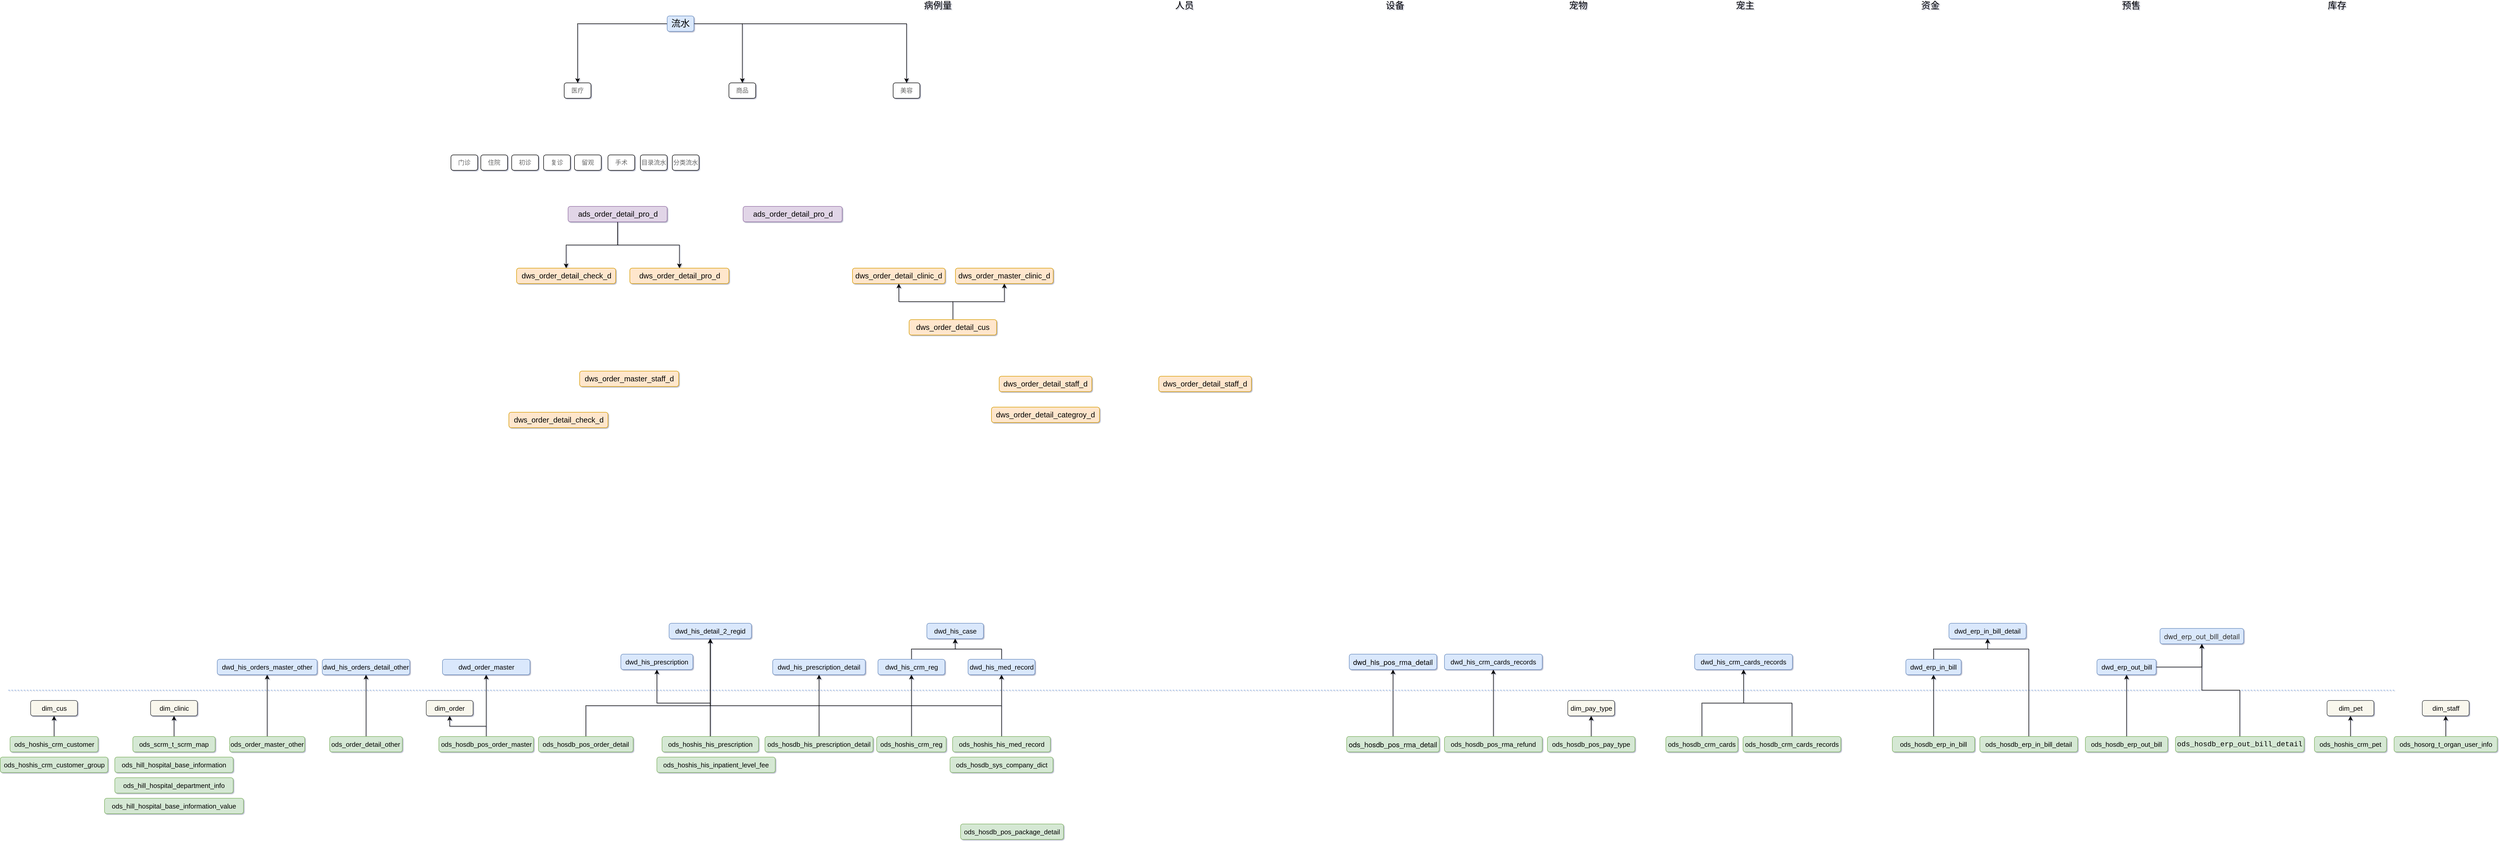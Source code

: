 <mxfile version="13.6.9" type="github">
  <diagram id="C5RBs43oDa-KdzZeNtuy" name="表关系">
    <mxGraphModel dx="2547" dy="803" grid="1" gridSize="10" guides="1" tooltips="1" connect="1" arrows="1" fold="1" page="1" pageScale="1" pageWidth="1169" pageHeight="1654" background="none" math="0" shadow="1">
      <root>
        <mxCell id="WIyWlLk6GJQsqaUBKTNV-0" />
        <mxCell id="WIyWlLk6GJQsqaUBKTNV-1" parent="WIyWlLk6GJQsqaUBKTNV-0" />
        <mxCell id="bmP3MVSYj3AezbXHwAI5-59" style="edgeStyle=orthogonalEdgeStyle;rounded=0;orthogonalLoop=1;jettySize=auto;html=1;strokeColor=#000000;fontFamily=Helvetica;fontSize=13;labelBackgroundColor=none;" edge="1" parent="WIyWlLk6GJQsqaUBKTNV-1" source="U9vrIm9-OV88J7OPpGEh-0" target="U9vrIm9-OV88J7OPpGEh-1">
          <mxGeometry relative="1" as="geometry" />
        </mxCell>
        <mxCell id="U9vrIm9-OV88J7OPpGEh-0" value="&lt;span style=&quot;text-align: left; font-size: 13px;&quot;&gt;&lt;font style=&quot;font-size: 13px;&quot;&gt;dwd_his_crm_reg&lt;/font&gt;&lt;/span&gt;" style="rounded=1;whiteSpace=wrap;html=1;fillColor=#dae8fc;strokeColor=#6c8ebf;fontFamily=Helvetica;labelBackgroundColor=none;fontSize=13;" parent="WIyWlLk6GJQsqaUBKTNV-1" vertex="1">
          <mxGeometry x="539.5" y="1290" width="130" height="30" as="geometry" />
        </mxCell>
        <mxCell id="U9vrIm9-OV88J7OPpGEh-1" value="&lt;ol class=&quot;breadcrumb&quot; style=&quot;box-sizing: border-box; margin: 0px; padding: 0px; list-style: none; border-radius: 4px; font-size: 13px;&quot;&gt;&lt;li class=&quot;active&quot; style=&quot;box-sizing: border-box; display: inline-block; font-size: 13px;&quot;&gt;dwd_his_case&lt;/li&gt;&lt;/ol&gt;" style="rounded=1;whiteSpace=wrap;html=1;fillColor=#dae8fc;strokeColor=#6c8ebf;fontFamily=Helvetica;labelBackgroundColor=none;fontSize=13;" parent="WIyWlLk6GJQsqaUBKTNV-1" vertex="1">
          <mxGeometry x="634.5" y="1220" width="110" height="30" as="geometry" />
        </mxCell>
        <mxCell id="adVB5Y1s71XM_t7DbSA6-0" value="&lt;span style=&quot;font-size: 13px; text-align: left;&quot;&gt;dwd_order_master&lt;/span&gt;" style="rounded=1;whiteSpace=wrap;html=1;fillColor=#dae8fc;strokeColor=#6c8ebf;fontFamily=Helvetica;labelBackgroundColor=none;fontSize=13;" parent="WIyWlLk6GJQsqaUBKTNV-1" vertex="1">
          <mxGeometry x="-306.5" y="1290" width="170" height="30" as="geometry" />
        </mxCell>
        <mxCell id="adVB5Y1s71XM_t7DbSA6-2" value="&lt;span style=&quot;font-size: 13px; text-align: left;&quot;&gt;ods_hosdb_pos_package_detail&lt;/span&gt;" style="rounded=1;whiteSpace=wrap;html=1;strokeColor=#82b366;fillColor=#d5e8d4;labelBackgroundColor=none;fontFamily=Helvetica;fontSize=13;fontStyle=0;" parent="WIyWlLk6GJQsqaUBKTNV-1" vertex="1">
          <mxGeometry x="700" y="1610" width="200" height="30" as="geometry" />
        </mxCell>
        <mxCell id="bmP3MVSYj3AezbXHwAI5-112" style="edgeStyle=orthogonalEdgeStyle;rounded=0;orthogonalLoop=1;jettySize=auto;html=1;entryX=0.5;entryY=1;entryDx=0;entryDy=0;labelBackgroundColor=none;strokeColor=#000000;fontFamily=Helvetica;fontSize=13;fontColor=#000000;" edge="1" parent="WIyWlLk6GJQsqaUBKTNV-1" source="adVB5Y1s71XM_t7DbSA6-7" target="bmP3MVSYj3AezbXHwAI5-109">
          <mxGeometry relative="1" as="geometry" />
        </mxCell>
        <mxCell id="adVB5Y1s71XM_t7DbSA6-7" value="&lt;span style=&quot;font-family: &amp;#34;helvetica neue&amp;#34; , &amp;#34;helvetica&amp;#34; , &amp;#34;arial&amp;#34; , sans-serif ; font-size: 14px&quot;&gt;ods_hosdb_pos_rma_detail&lt;/span&gt;" style="rounded=1;whiteSpace=wrap;html=1;fillColor=#d5e8d4;strokeColor=#82b366;labelBackgroundColor=none;fontFamily=Helvetica;fontSize=13;fontStyle=0;" parent="WIyWlLk6GJQsqaUBKTNV-1" vertex="1">
          <mxGeometry x="1450" y="1440" width="180" height="30" as="geometry" />
        </mxCell>
        <mxCell id="Bk855qsE1jtpseWWsSES-12" style="edgeStyle=orthogonalEdgeStyle;rounded=0;orthogonalLoop=1;jettySize=auto;html=1;entryX=0.5;entryY=1;entryDx=0;entryDy=0;fontFamily=Helvetica;labelBackgroundColor=none;fontSize=13;" parent="WIyWlLk6GJQsqaUBKTNV-1" source="Bk855qsE1jtpseWWsSES-11" target="adVB5Y1s71XM_t7DbSA6-0" edge="1">
          <mxGeometry relative="1" as="geometry" />
        </mxCell>
        <mxCell id="bmP3MVSYj3AezbXHwAI5-20" style="edgeStyle=orthogonalEdgeStyle;rounded=0;orthogonalLoop=1;jettySize=auto;html=1;entryX=0.5;entryY=1;entryDx=0;entryDy=0;fontFamily=Helvetica;labelBackgroundColor=none;fontSize=13;" edge="1" parent="WIyWlLk6GJQsqaUBKTNV-1" source="Bk855qsE1jtpseWWsSES-11" target="bmP3MVSYj3AezbXHwAI5-19">
          <mxGeometry relative="1" as="geometry" />
        </mxCell>
        <mxCell id="Bk855qsE1jtpseWWsSES-11" value="&lt;span style=&quot;font-size: 13px; text-align: left;&quot;&gt;ods_hosdb_pos_order_master&lt;/span&gt;" style="rounded=1;whiteSpace=wrap;html=1;strokeColor=#82b366;fillColor=#d5e8d4;labelBackgroundColor=none;fontFamily=Helvetica;fontSize=13;fontStyle=0;" parent="WIyWlLk6GJQsqaUBKTNV-1" vertex="1">
          <mxGeometry x="-313.5" y="1440" width="184" height="30" as="geometry" />
        </mxCell>
        <mxCell id="bmP3MVSYj3AezbXHwAI5-60" style="edgeStyle=orthogonalEdgeStyle;rounded=0;orthogonalLoop=1;jettySize=auto;html=1;entryX=0.5;entryY=1;entryDx=0;entryDy=0;strokeColor=#000000;fontFamily=Helvetica;fontSize=13;labelBackgroundColor=none;" edge="1" parent="WIyWlLk6GJQsqaUBKTNV-1" source="Bk855qsE1jtpseWWsSES-15" target="bmP3MVSYj3AezbXHwAI5-51">
          <mxGeometry relative="1" as="geometry" />
        </mxCell>
        <mxCell id="Bk855qsE1jtpseWWsSES-15" value="&lt;div style=&quot;font-size: 13px; line-height: 21px;&quot;&gt;&lt;span style=&quot;font-size: 13px;&quot;&gt;ods_hosdb_crm_cards_records&lt;/span&gt;&lt;/div&gt;" style="rounded=1;whiteSpace=wrap;html=1;strokeColor=#82b366;fillColor=#d5e8d4;labelBackgroundColor=none;fontFamily=Helvetica;fontSize=13;" parent="WIyWlLk6GJQsqaUBKTNV-1" vertex="1">
          <mxGeometry x="2220" y="1440" width="190" height="30" as="geometry" />
        </mxCell>
        <mxCell id="Bk855qsE1jtpseWWsSES-18" value="&lt;font style=&quot;font-size: 18px&quot;&gt;病例量&lt;/font&gt;" style="text;html=1;strokeColor=none;fillColor=none;align=center;verticalAlign=middle;whiteSpace=wrap;rounded=0;labelBackgroundColor=none;fontColor=#000000;" parent="WIyWlLk6GJQsqaUBKTNV-1" vertex="1">
          <mxGeometry x="622" y="10" width="68" height="20" as="geometry" />
        </mxCell>
        <mxCell id="Bk855qsE1jtpseWWsSES-19" value="&lt;font style=&quot;font-size: 18px&quot;&gt;人员&lt;/font&gt;" style="text;html=1;strokeColor=none;fillColor=none;align=center;verticalAlign=middle;whiteSpace=wrap;rounded=0;labelBackgroundColor=none;fontColor=#000000;" parent="WIyWlLk6GJQsqaUBKTNV-1" vertex="1">
          <mxGeometry x="1101" y="10" width="68" height="20" as="geometry" />
        </mxCell>
        <mxCell id="Bk855qsE1jtpseWWsSES-20" value="&lt;span style=&quot;font-size: 18px&quot;&gt;设备&lt;/span&gt;" style="text;html=1;strokeColor=none;fillColor=none;align=center;verticalAlign=middle;whiteSpace=wrap;rounded=0;labelBackgroundColor=none;fontColor=#000000;" parent="WIyWlLk6GJQsqaUBKTNV-1" vertex="1">
          <mxGeometry x="1510" y="10" width="68" height="20" as="geometry" />
        </mxCell>
        <mxCell id="Bk855qsE1jtpseWWsSES-21" value="&lt;span style=&quot;font-size: 18px&quot;&gt;宠物&lt;/span&gt;" style="text;html=1;strokeColor=none;fillColor=none;align=center;verticalAlign=middle;whiteSpace=wrap;rounded=0;labelBackgroundColor=none;fontColor=#000000;" parent="WIyWlLk6GJQsqaUBKTNV-1" vertex="1">
          <mxGeometry x="1866" y="10" width="68" height="20" as="geometry" />
        </mxCell>
        <mxCell id="Bk855qsE1jtpseWWsSES-22" value="&lt;span style=&quot;font-size: 18px&quot;&gt;宠主&lt;/span&gt;" style="text;html=1;strokeColor=none;fillColor=none;align=center;verticalAlign=middle;whiteSpace=wrap;rounded=0;labelBackgroundColor=none;fontColor=#000000;" parent="WIyWlLk6GJQsqaUBKTNV-1" vertex="1">
          <mxGeometry x="2190" y="10" width="68" height="20" as="geometry" />
        </mxCell>
        <mxCell id="Bk855qsE1jtpseWWsSES-23" value="&lt;span style=&quot;font-size: 18px&quot;&gt;资金&lt;/span&gt;" style="text;html=1;strokeColor=none;fillColor=none;align=center;verticalAlign=middle;whiteSpace=wrap;rounded=0;labelBackgroundColor=none;fontColor=#000000;" parent="WIyWlLk6GJQsqaUBKTNV-1" vertex="1">
          <mxGeometry x="2550" y="10" width="68" height="20" as="geometry" />
        </mxCell>
        <mxCell id="Bk855qsE1jtpseWWsSES-24" value="&lt;span style=&quot;font-size: 18px&quot;&gt;预售&lt;/span&gt;" style="text;html=1;strokeColor=none;fillColor=none;align=center;verticalAlign=middle;whiteSpace=wrap;rounded=0;labelBackgroundColor=none;fontColor=#000000;" parent="WIyWlLk6GJQsqaUBKTNV-1" vertex="1">
          <mxGeometry x="2940" y="10" width="68" height="20" as="geometry" />
        </mxCell>
        <mxCell id="Bk855qsE1jtpseWWsSES-25" value="&lt;span style=&quot;font-size: 18px&quot;&gt;库存&lt;/span&gt;" style="text;html=1;strokeColor=none;fillColor=none;align=center;verticalAlign=middle;whiteSpace=wrap;rounded=0;labelBackgroundColor=none;fontColor=#000000;" parent="WIyWlLk6GJQsqaUBKTNV-1" vertex="1">
          <mxGeometry x="3340" y="10" width="68" height="20" as="geometry" />
        </mxCell>
        <mxCell id="Bk855qsE1jtpseWWsSES-28" value="医疗" style="rounded=1;whiteSpace=wrap;html=1;labelBackgroundColor=none;fontColor=#666666;" parent="WIyWlLk6GJQsqaUBKTNV-1" vertex="1">
          <mxGeometry x="-70" y="170" width="52" height="30" as="geometry" />
        </mxCell>
        <mxCell id="Bk855qsE1jtpseWWsSES-29" value="商品" style="rounded=1;whiteSpace=wrap;html=1;labelBackgroundColor=none;fontColor=#666666;" parent="WIyWlLk6GJQsqaUBKTNV-1" vertex="1">
          <mxGeometry x="250" y="170" width="52" height="30" as="geometry" />
        </mxCell>
        <mxCell id="Bk855qsE1jtpseWWsSES-30" value="美容" style="rounded=1;whiteSpace=wrap;html=1;labelBackgroundColor=none;fontColor=#666666;" parent="WIyWlLk6GJQsqaUBKTNV-1" vertex="1">
          <mxGeometry x="569" y="170" width="52" height="30" as="geometry" />
        </mxCell>
        <mxCell id="Bk855qsE1jtpseWWsSES-31" value="留观" style="rounded=1;whiteSpace=wrap;html=1;labelBackgroundColor=none;fontColor=#666666;" parent="WIyWlLk6GJQsqaUBKTNV-1" vertex="1">
          <mxGeometry x="-50" y="310" width="52" height="30" as="geometry" />
        </mxCell>
        <mxCell id="Bk855qsE1jtpseWWsSES-36" value="住院" style="rounded=1;whiteSpace=wrap;html=1;labelBackgroundColor=none;fontColor=#666666;" parent="WIyWlLk6GJQsqaUBKTNV-1" vertex="1">
          <mxGeometry x="-232" y="310" width="52" height="30" as="geometry" />
        </mxCell>
        <mxCell id="Bk855qsE1jtpseWWsSES-37" value="门诊" style="rounded=1;whiteSpace=wrap;html=1;labelBackgroundColor=none;fontColor=#666666;" parent="WIyWlLk6GJQsqaUBKTNV-1" vertex="1">
          <mxGeometry x="-290" y="310" width="52" height="30" as="geometry" />
        </mxCell>
        <mxCell id="Bk855qsE1jtpseWWsSES-39" value="初诊" style="rounded=1;whiteSpace=wrap;html=1;labelBackgroundColor=none;fontColor=#666666;" parent="WIyWlLk6GJQsqaUBKTNV-1" vertex="1">
          <mxGeometry x="-172" y="310" width="52" height="30" as="geometry" />
        </mxCell>
        <mxCell id="Bk855qsE1jtpseWWsSES-40" value="复诊" style="rounded=1;whiteSpace=wrap;html=1;labelBackgroundColor=none;fontColor=#666666;" parent="WIyWlLk6GJQsqaUBKTNV-1" vertex="1">
          <mxGeometry x="-110" y="310" width="52" height="30" as="geometry" />
        </mxCell>
        <mxCell id="Bk855qsE1jtpseWWsSES-45" style="edgeStyle=orthogonalEdgeStyle;rounded=0;orthogonalLoop=1;jettySize=auto;html=1;entryX=0.5;entryY=0;entryDx=0;entryDy=0;fontColor=#666666;" parent="WIyWlLk6GJQsqaUBKTNV-1" source="Bk855qsE1jtpseWWsSES-43" target="Bk855qsE1jtpseWWsSES-28" edge="1">
          <mxGeometry relative="1" as="geometry" />
        </mxCell>
        <mxCell id="Bk855qsE1jtpseWWsSES-46" style="edgeStyle=orthogonalEdgeStyle;rounded=0;orthogonalLoop=1;jettySize=auto;html=1;entryX=0.5;entryY=0;entryDx=0;entryDy=0;fontColor=#666666;" parent="WIyWlLk6GJQsqaUBKTNV-1" source="Bk855qsE1jtpseWWsSES-43" target="Bk855qsE1jtpseWWsSES-29" edge="1">
          <mxGeometry relative="1" as="geometry" />
        </mxCell>
        <mxCell id="Bk855qsE1jtpseWWsSES-47" style="edgeStyle=orthogonalEdgeStyle;rounded=0;orthogonalLoop=1;jettySize=auto;html=1;entryX=0.5;entryY=0;entryDx=0;entryDy=0;fontColor=#666666;" parent="WIyWlLk6GJQsqaUBKTNV-1" source="Bk855qsE1jtpseWWsSES-43" target="Bk855qsE1jtpseWWsSES-30" edge="1">
          <mxGeometry relative="1" as="geometry" />
        </mxCell>
        <mxCell id="Bk855qsE1jtpseWWsSES-43" value="&lt;span style=&quot;font-size: 18px&quot;&gt;流水&lt;/span&gt;" style="rounded=1;whiteSpace=wrap;html=1;labelBackgroundColor=none;fillColor=#dae8fc;strokeColor=#6c8ebf;" parent="WIyWlLk6GJQsqaUBKTNV-1" vertex="1">
          <mxGeometry x="130" y="40" width="52" height="30" as="geometry" />
        </mxCell>
        <mxCell id="Bk855qsE1jtpseWWsSES-53" value="手术" style="rounded=1;whiteSpace=wrap;html=1;labelBackgroundColor=none;fontColor=#666666;" parent="WIyWlLk6GJQsqaUBKTNV-1" vertex="1">
          <mxGeometry x="15" y="310" width="52" height="30" as="geometry" />
        </mxCell>
        <mxCell id="Bk855qsE1jtpseWWsSES-56" value="目录流水" style="rounded=1;whiteSpace=wrap;html=1;labelBackgroundColor=none;fontColor=#666666;" parent="WIyWlLk6GJQsqaUBKTNV-1" vertex="1">
          <mxGeometry x="78" y="310" width="52" height="30" as="geometry" />
        </mxCell>
        <mxCell id="Bk855qsE1jtpseWWsSES-57" value="分类流水" style="rounded=1;whiteSpace=wrap;html=1;labelBackgroundColor=none;fontColor=#666666;" parent="WIyWlLk6GJQsqaUBKTNV-1" vertex="1">
          <mxGeometry x="140" y="310" width="52" height="30" as="geometry" />
        </mxCell>
        <mxCell id="bmP3MVSYj3AezbXHwAI5-8" style="edgeStyle=orthogonalEdgeStyle;rounded=0;orthogonalLoop=1;jettySize=auto;html=1;entryX=0.5;entryY=1;entryDx=0;entryDy=0;" edge="1" parent="WIyWlLk6GJQsqaUBKTNV-1" source="bmP3MVSYj3AezbXHwAI5-0" target="bmP3MVSYj3AezbXHwAI5-1">
          <mxGeometry relative="1" as="geometry" />
        </mxCell>
        <mxCell id="bmP3MVSYj3AezbXHwAI5-9" style="edgeStyle=orthogonalEdgeStyle;rounded=0;orthogonalLoop=1;jettySize=auto;html=1;entryX=0.5;entryY=1;entryDx=0;entryDy=0;" edge="1" parent="WIyWlLk6GJQsqaUBKTNV-1" source="bmP3MVSYj3AezbXHwAI5-0" target="bmP3MVSYj3AezbXHwAI5-2">
          <mxGeometry relative="1" as="geometry" />
        </mxCell>
        <mxCell id="bmP3MVSYj3AezbXHwAI5-0" value="&lt;span style=&quot;font-size: 14.667px ; text-align: left&quot;&gt;dws_order_detail_cus&lt;/span&gt;" style="rounded=1;whiteSpace=wrap;html=1;fillColor=#ffe6cc;strokeColor=#d79b00;" vertex="1" parent="WIyWlLk6GJQsqaUBKTNV-1">
          <mxGeometry x="600" y="630" width="170" height="30" as="geometry" />
        </mxCell>
        <mxCell id="bmP3MVSYj3AezbXHwAI5-1" value="&lt;span style=&quot;font-size: 14.667px ; text-align: left&quot;&gt;dws_order_detail_clinic_d&lt;br&gt;&lt;/span&gt;" style="rounded=1;whiteSpace=wrap;html=1;fillColor=#ffe6cc;strokeColor=#d79b00;" vertex="1" parent="WIyWlLk6GJQsqaUBKTNV-1">
          <mxGeometry x="490" y="530" width="180" height="30" as="geometry" />
        </mxCell>
        <mxCell id="bmP3MVSYj3AezbXHwAI5-2" value="&lt;span style=&quot;font-size: 14.667px ; text-align: left&quot;&gt;dws_order_master_clinic_d&lt;br&gt;&lt;/span&gt;" style="rounded=1;whiteSpace=wrap;html=1;fillColor=#ffe6cc;strokeColor=#d79b00;" vertex="1" parent="WIyWlLk6GJQsqaUBKTNV-1">
          <mxGeometry x="690" y="530" width="190" height="30" as="geometry" />
        </mxCell>
        <mxCell id="bmP3MVSYj3AezbXHwAI5-3" value="&lt;span style=&quot;font-size: 14.667px ; text-align: left&quot;&gt;dws_order_detail_check_d&lt;/span&gt;" style="rounded=1;whiteSpace=wrap;html=1;fillColor=#ffe6cc;strokeColor=#d79b00;" vertex="1" parent="WIyWlLk6GJQsqaUBKTNV-1">
          <mxGeometry x="-162.5" y="530" width="192.5" height="30" as="geometry" />
        </mxCell>
        <mxCell id="bmP3MVSYj3AezbXHwAI5-4" value="&lt;span style=&quot;font-size: 14.667px ; text-align: left&quot;&gt;dws_order_detail_pro_d&lt;/span&gt;" style="rounded=1;whiteSpace=wrap;html=1;fillColor=#ffe6cc;strokeColor=#d79b00;" vertex="1" parent="WIyWlLk6GJQsqaUBKTNV-1">
          <mxGeometry x="57.5" y="530" width="192.5" height="30" as="geometry" />
        </mxCell>
        <mxCell id="bmP3MVSYj3AezbXHwAI5-6" style="edgeStyle=orthogonalEdgeStyle;rounded=0;orthogonalLoop=1;jettySize=auto;html=1;" edge="1" parent="WIyWlLk6GJQsqaUBKTNV-1" source="bmP3MVSYj3AezbXHwAI5-5" target="bmP3MVSYj3AezbXHwAI5-3">
          <mxGeometry relative="1" as="geometry" />
        </mxCell>
        <mxCell id="bmP3MVSYj3AezbXHwAI5-7" style="edgeStyle=orthogonalEdgeStyle;rounded=0;orthogonalLoop=1;jettySize=auto;html=1;entryX=0.5;entryY=0;entryDx=0;entryDy=0;" edge="1" parent="WIyWlLk6GJQsqaUBKTNV-1" source="bmP3MVSYj3AezbXHwAI5-5" target="bmP3MVSYj3AezbXHwAI5-4">
          <mxGeometry relative="1" as="geometry" />
        </mxCell>
        <mxCell id="bmP3MVSYj3AezbXHwAI5-5" value="&lt;span style=&quot;font-size: 14.667px ; text-align: left&quot;&gt;ads_order_detail_pro_d&lt;/span&gt;" style="rounded=1;whiteSpace=wrap;html=1;fillColor=#e1d5e7;strokeColor=#9673a6;" vertex="1" parent="WIyWlLk6GJQsqaUBKTNV-1">
          <mxGeometry x="-62.5" y="410" width="192.5" height="30" as="geometry" />
        </mxCell>
        <mxCell id="bmP3MVSYj3AezbXHwAI5-10" value="&lt;span style=&quot;font-size: 14.667px ; text-align: left&quot;&gt;dws_order_detail_check_d&lt;/span&gt;" style="rounded=1;whiteSpace=wrap;html=1;fillColor=#ffe6cc;strokeColor=#d79b00;" vertex="1" parent="WIyWlLk6GJQsqaUBKTNV-1">
          <mxGeometry x="-177.5" y="810" width="192.5" height="30" as="geometry" />
        </mxCell>
        <mxCell id="bmP3MVSYj3AezbXHwAI5-11" value="&lt;span style=&quot;font-size: 14.667px ; text-align: left&quot;&gt;dws_order_detail_staff_d&lt;/span&gt;" style="rounded=1;whiteSpace=wrap;html=1;fillColor=#ffe6cc;strokeColor=#d79b00;" vertex="1" parent="WIyWlLk6GJQsqaUBKTNV-1">
          <mxGeometry x="775" y="740" width="180" height="30" as="geometry" />
        </mxCell>
        <mxCell id="bmP3MVSYj3AezbXHwAI5-12" value="&lt;span style=&quot;font-size: 14.667px ; text-align: left&quot;&gt;dws_order_master_staff_d&lt;/span&gt;" style="rounded=1;whiteSpace=wrap;html=1;fillColor=#ffe6cc;strokeColor=#d79b00;" vertex="1" parent="WIyWlLk6GJQsqaUBKTNV-1">
          <mxGeometry x="-40" y="730" width="192.5" height="30" as="geometry" />
        </mxCell>
        <mxCell id="bmP3MVSYj3AezbXHwAI5-13" value="&lt;span style=&quot;font-size: 14.667px ; text-align: left&quot;&gt;ads_order_detail_pro_d&lt;/span&gt;" style="rounded=1;whiteSpace=wrap;html=1;fillColor=#e1d5e7;strokeColor=#9673a6;" vertex="1" parent="WIyWlLk6GJQsqaUBKTNV-1">
          <mxGeometry x="277.5" y="410" width="192.5" height="30" as="geometry" />
        </mxCell>
        <mxCell id="bmP3MVSYj3AezbXHwAI5-14" value="&lt;span style=&quot;font-size: 14.667px ; text-align: left&quot;&gt;dws_order_detail_staff_d&lt;/span&gt;" style="rounded=1;whiteSpace=wrap;html=1;fillColor=#ffe6cc;strokeColor=#d79b00;" vertex="1" parent="WIyWlLk6GJQsqaUBKTNV-1">
          <mxGeometry x="1085" y="740" width="180" height="30" as="geometry" />
        </mxCell>
        <mxCell id="bmP3MVSYj3AezbXHwAI5-16" value="&lt;span style=&quot;font-size: 14.667px ; text-align: left&quot;&gt;dws_order_detail_categroy_d&lt;br&gt;&lt;/span&gt;" style="rounded=1;whiteSpace=wrap;html=1;fillColor=#ffe6cc;strokeColor=#d79b00;" vertex="1" parent="WIyWlLk6GJQsqaUBKTNV-1">
          <mxGeometry x="760" y="800" width="210" height="30" as="geometry" />
        </mxCell>
        <mxCell id="bmP3MVSYj3AezbXHwAI5-19" value="&lt;span style=&quot;font-size: 13px; font-style: normal; font-weight: 400; letter-spacing: normal; text-indent: 0px; text-transform: none; word-spacing: 0px; display: inline; float: none;&quot;&gt;dim_order&lt;/span&gt;" style="rounded=1;whiteSpace=wrap;html=1;fillColor=#f9f7ed;strokeColor=#36393d;fontFamily=Helvetica;labelBackgroundColor=none;fontSize=13;" vertex="1" parent="WIyWlLk6GJQsqaUBKTNV-1">
          <mxGeometry x="-338" y="1370" width="91" height="30" as="geometry" />
        </mxCell>
        <mxCell id="bmP3MVSYj3AezbXHwAI5-21" value="&lt;span style=&quot;font-size: 13px; font-style: normal; font-weight: 400; letter-spacing: normal; text-indent: 0px; text-transform: none; word-spacing: 0px; display: inline; float: none;&quot;&gt;dim_cus&lt;br style=&quot;font-size: 13px;&quot;&gt;&lt;/span&gt;" style="rounded=1;whiteSpace=wrap;html=1;fillColor=#f9f7ed;strokeColor=#36393d;fontFamily=Helvetica;labelBackgroundColor=none;fontSize=13;" vertex="1" parent="WIyWlLk6GJQsqaUBKTNV-1">
          <mxGeometry x="-1106.5" y="1370" width="91" height="30" as="geometry" />
        </mxCell>
        <mxCell id="bmP3MVSYj3AezbXHwAI5-44" style="edgeStyle=orthogonalEdgeStyle;rounded=0;orthogonalLoop=1;jettySize=auto;html=1;entryX=0.5;entryY=1;entryDx=0;entryDy=0;fontFamily=Helvetica;fontSize=13;labelBackgroundColor=none;" edge="1" parent="WIyWlLk6GJQsqaUBKTNV-1" source="bmP3MVSYj3AezbXHwAI5-23" target="bmP3MVSYj3AezbXHwAI5-21">
          <mxGeometry relative="1" as="geometry" />
        </mxCell>
        <mxCell id="bmP3MVSYj3AezbXHwAI5-23" value="&lt;div style=&quot;font-size: 13px; line-height: 21px;&quot;&gt;&lt;span style=&quot;font-size: 13px;&quot;&gt;ods_hoshis_crm_customer&lt;/span&gt;&lt;br style=&quot;font-size: 13px;&quot;&gt;&lt;/div&gt;" style="rounded=1;whiteSpace=wrap;html=1;strokeColor=#82b366;fillColor=#d5e8d4;labelBackgroundColor=none;fontFamily=Helvetica;fontSize=13;fontStyle=0;" vertex="1" parent="WIyWlLk6GJQsqaUBKTNV-1">
          <mxGeometry x="-1146.5" y="1440" width="171" height="30" as="geometry" />
        </mxCell>
        <mxCell id="bmP3MVSYj3AezbXHwAI5-25" value="&lt;div style=&quot;line-height: 21px; font-size: 13px;&quot;&gt;ods_hoshis_crm_customer_group&lt;br style=&quot;font-size: 13px;&quot;&gt;&lt;/div&gt;" style="rounded=1;whiteSpace=wrap;html=1;strokeColor=#82b366;fillColor=#d5e8d4;labelBackgroundColor=none;fontFamily=Helvetica;fontSize=13;fontStyle=0;" vertex="1" parent="WIyWlLk6GJQsqaUBKTNV-1">
          <mxGeometry x="-1165.5" y="1480" width="209" height="30" as="geometry" />
        </mxCell>
        <mxCell id="bmP3MVSYj3AezbXHwAI5-26" value="&lt;span style=&quot;font-size: 13px; font-style: normal; font-weight: 400; letter-spacing: normal; text-indent: 0px; text-transform: none; word-spacing: 0px; display: inline; float: none;&quot;&gt;dim_clinic&lt;br style=&quot;font-size: 13px;&quot;&gt;&lt;/span&gt;" style="rounded=1;whiteSpace=wrap;html=1;fillColor=#f9f7ed;strokeColor=#36393d;fontFamily=Helvetica;labelBackgroundColor=none;fontSize=13;" vertex="1" parent="WIyWlLk6GJQsqaUBKTNV-1">
          <mxGeometry x="-873.5" y="1370" width="91" height="30" as="geometry" />
        </mxCell>
        <mxCell id="bmP3MVSYj3AezbXHwAI5-28" value="&lt;div style=&quot;line-height: 21px; font-size: 13px;&quot;&gt;&lt;span style=&quot;text-align: left; font-size: 13px;&quot;&gt;ods_hill_hospital_base_information&lt;/span&gt;&lt;br style=&quot;font-size: 13px;&quot;&gt;&lt;/div&gt;" style="rounded=1;whiteSpace=wrap;html=1;strokeColor=#82b366;fillColor=#d5e8d4;labelBackgroundColor=none;fontFamily=Helvetica;fontSize=13;fontStyle=0;" vertex="1" parent="WIyWlLk6GJQsqaUBKTNV-1">
          <mxGeometry x="-943" y="1480" width="230" height="30" as="geometry" />
        </mxCell>
        <mxCell id="bmP3MVSYj3AezbXHwAI5-29" value="&lt;div style=&quot;line-height: 21px; font-size: 13px;&quot;&gt;&lt;span style=&quot;font-size: 13px;&quot;&gt;ods_hill_hospital_base_information_value&lt;/span&gt;&lt;br style=&quot;font-size: 13px;&quot;&gt;&lt;/div&gt;" style="rounded=1;whiteSpace=wrap;html=1;strokeColor=#82b366;fillColor=#d5e8d4;labelBackgroundColor=none;fontFamily=Helvetica;fontSize=13;fontStyle=0;" vertex="1" parent="WIyWlLk6GJQsqaUBKTNV-1">
          <mxGeometry x="-963" y="1560" width="270" height="30" as="geometry" />
        </mxCell>
        <mxCell id="bmP3MVSYj3AezbXHwAI5-30" value="&lt;div style=&quot;line-height: 21px; font-size: 13px;&quot;&gt;&lt;div style=&quot;line-height: 21px; font-size: 13px;&quot;&gt;&lt;span style=&quot;font-size: 13px;&quot;&gt;ods_hill_hospital_department_info&lt;/span&gt;&lt;br style=&quot;font-size: 13px;&quot;&gt;&lt;/div&gt;&lt;/div&gt;" style="rounded=1;whiteSpace=wrap;html=1;strokeColor=#82b366;fillColor=#d5e8d4;labelBackgroundColor=none;fontFamily=Helvetica;fontSize=13;fontStyle=0;" vertex="1" parent="WIyWlLk6GJQsqaUBKTNV-1">
          <mxGeometry x="-943" y="1520" width="230" height="30" as="geometry" />
        </mxCell>
        <mxCell id="bmP3MVSYj3AezbXHwAI5-32" style="edgeStyle=orthogonalEdgeStyle;rounded=0;orthogonalLoop=1;jettySize=auto;html=1;entryX=0.5;entryY=1;entryDx=0;entryDy=0;fontFamily=Helvetica;fontSize=13;labelBackgroundColor=none;" edge="1" parent="WIyWlLk6GJQsqaUBKTNV-1" source="bmP3MVSYj3AezbXHwAI5-31" target="bmP3MVSYj3AezbXHwAI5-26">
          <mxGeometry relative="1" as="geometry" />
        </mxCell>
        <mxCell id="bmP3MVSYj3AezbXHwAI5-31" value="&lt;div style=&quot;line-height: 21px; font-size: 13px;&quot;&gt;&lt;div style=&quot;line-height: 21px; font-size: 13px;&quot;&gt;&lt;div style=&quot;line-height: 21px; font-size: 13px;&quot;&gt;&lt;span style=&quot;font-size: 13px;&quot;&gt;ods_scrm_t_scrm_map&lt;/span&gt;&lt;/div&gt;&lt;/div&gt;&lt;/div&gt;" style="rounded=1;whiteSpace=wrap;html=1;strokeColor=#82b366;fillColor=#d5e8d4;labelBackgroundColor=none;fontFamily=Helvetica;fontSize=13;fontStyle=0;" vertex="1" parent="WIyWlLk6GJQsqaUBKTNV-1">
          <mxGeometry x="-908" y="1440" width="160" height="30" as="geometry" />
        </mxCell>
        <mxCell id="bmP3MVSYj3AezbXHwAI5-35" value="&lt;span style=&quot;font-size: 13px; font-style: normal; font-weight: 400; letter-spacing: normal; text-indent: 0px; text-transform: none; word-spacing: 0px; display: inline; float: none;&quot;&gt;dim_staff&lt;br style=&quot;font-size: 13px;&quot;&gt;&lt;/span&gt;" style="rounded=1;whiteSpace=wrap;html=1;fillColor=#f9f7ed;strokeColor=#36393d;fontFamily=Helvetica;labelBackgroundColor=none;fontSize=13;" vertex="1" parent="WIyWlLk6GJQsqaUBKTNV-1">
          <mxGeometry x="3539.5" y="1370" width="91" height="30" as="geometry" />
        </mxCell>
        <mxCell id="bmP3MVSYj3AezbXHwAI5-37" style="edgeStyle=orthogonalEdgeStyle;rounded=0;orthogonalLoop=1;jettySize=auto;html=1;entryX=0.5;entryY=1;entryDx=0;entryDy=0;fontFamily=Helvetica;fontSize=13;labelBackgroundColor=none;" edge="1" parent="WIyWlLk6GJQsqaUBKTNV-1" source="bmP3MVSYj3AezbXHwAI5-36" target="bmP3MVSYj3AezbXHwAI5-35">
          <mxGeometry relative="1" as="geometry" />
        </mxCell>
        <mxCell id="bmP3MVSYj3AezbXHwAI5-36" value="&lt;div style=&quot;line-height: 21px; font-size: 13px;&quot;&gt;&lt;div style=&quot;line-height: 21px; font-size: 13px;&quot;&gt;&lt;div style=&quot;line-height: 21px; font-size: 13px;&quot;&gt;&lt;span style=&quot;font-size: 13px;&quot;&gt;ods_hosorg_t_organ_user_info&lt;/span&gt;&lt;br style=&quot;font-size: 13px;&quot;&gt;&lt;/div&gt;&lt;/div&gt;&lt;/div&gt;" style="rounded=1;whiteSpace=wrap;html=1;strokeColor=#82b366;fillColor=#d5e8d4;labelBackgroundColor=none;fontFamily=Helvetica;fontSize=13;fontStyle=0;" vertex="1" parent="WIyWlLk6GJQsqaUBKTNV-1">
          <mxGeometry x="3484.75" y="1440" width="200.5" height="30" as="geometry" />
        </mxCell>
        <mxCell id="bmP3MVSYj3AezbXHwAI5-38" value="&lt;span style=&quot;font-size: 13px; font-style: normal; font-weight: 400; letter-spacing: normal; text-indent: 0px; text-transform: none; word-spacing: 0px; display: inline; float: none;&quot;&gt;dim_pet&lt;br style=&quot;font-size: 13px;&quot;&gt;&lt;/span&gt;" style="rounded=1;whiteSpace=wrap;html=1;fillColor=#f9f7ed;strokeColor=#36393d;fontFamily=Helvetica;labelBackgroundColor=none;fontSize=13;" vertex="1" parent="WIyWlLk6GJQsqaUBKTNV-1">
          <mxGeometry x="3354.5" y="1370" width="91" height="30" as="geometry" />
        </mxCell>
        <mxCell id="bmP3MVSYj3AezbXHwAI5-41" style="edgeStyle=orthogonalEdgeStyle;rounded=0;orthogonalLoop=1;jettySize=auto;html=1;entryX=0.5;entryY=1;entryDx=0;entryDy=0;fontFamily=Helvetica;fontSize=13;labelBackgroundColor=none;" edge="1" parent="WIyWlLk6GJQsqaUBKTNV-1" source="bmP3MVSYj3AezbXHwAI5-40" target="bmP3MVSYj3AezbXHwAI5-38">
          <mxGeometry relative="1" as="geometry" />
        </mxCell>
        <mxCell id="bmP3MVSYj3AezbXHwAI5-40" value="&lt;div style=&quot;line-height: 21px; font-size: 13px;&quot;&gt;&lt;div style=&quot;line-height: 21px; font-size: 13px;&quot;&gt;&lt;div style=&quot;line-height: 21px; font-size: 13px;&quot;&gt;&lt;span style=&quot;font-size: 13px;&quot;&gt;ods_hoshis_crm_pet&lt;/span&gt;&lt;br style=&quot;font-size: 13px;&quot;&gt;&lt;/div&gt;&lt;/div&gt;&lt;/div&gt;" style="rounded=1;whiteSpace=wrap;html=1;strokeColor=#82b366;fillColor=#d5e8d4;labelBackgroundColor=none;fontFamily=Helvetica;fontSize=13;fontStyle=0;" vertex="1" parent="WIyWlLk6GJQsqaUBKTNV-1">
          <mxGeometry x="3330" y="1440" width="140" height="30" as="geometry" />
        </mxCell>
        <mxCell id="bmP3MVSYj3AezbXHwAI5-43" value="" style="endArrow=none;html=1;fontFamily=Helvetica;fontSize=13;strokeColor=#7EA6E0;dashed=1;labelBackgroundColor=none;" edge="1" parent="WIyWlLk6GJQsqaUBKTNV-1">
          <mxGeometry width="50" height="50" relative="1" as="geometry">
            <mxPoint x="-1150" y="1350" as="sourcePoint" />
            <mxPoint x="3485" y="1350" as="targetPoint" />
          </mxGeometry>
        </mxCell>
        <mxCell id="bmP3MVSYj3AezbXHwAI5-58" style="edgeStyle=orthogonalEdgeStyle;rounded=0;orthogonalLoop=1;jettySize=auto;html=1;entryX=0.5;entryY=1;entryDx=0;entryDy=0;strokeColor=#000000;fontFamily=Helvetica;fontSize=13;labelBackgroundColor=none;" edge="1" parent="WIyWlLk6GJQsqaUBKTNV-1" source="bmP3MVSYj3AezbXHwAI5-46" target="U9vrIm9-OV88J7OPpGEh-0">
          <mxGeometry relative="1" as="geometry" />
        </mxCell>
        <mxCell id="bmP3MVSYj3AezbXHwAI5-90" style="edgeStyle=orthogonalEdgeStyle;rounded=0;orthogonalLoop=1;jettySize=auto;html=1;entryX=0.5;entryY=1;entryDx=0;entryDy=0;labelBackgroundColor=none;strokeColor=#000000;fontFamily=Helvetica;fontSize=13;" edge="1" parent="WIyWlLk6GJQsqaUBKTNV-1" source="bmP3MVSYj3AezbXHwAI5-46" target="bmP3MVSYj3AezbXHwAI5-83">
          <mxGeometry relative="1" as="geometry">
            <Array as="points">
              <mxPoint x="605" y="1380" />
              <mxPoint x="214" y="1380" />
            </Array>
          </mxGeometry>
        </mxCell>
        <mxCell id="bmP3MVSYj3AezbXHwAI5-46" value="&lt;div style=&quot;font-size: 13px; line-height: 21px;&quot;&gt;ods_hoshis_crm_reg&lt;/div&gt;" style="rounded=1;whiteSpace=wrap;html=1;strokeColor=#82b366;fillColor=#d5e8d4;labelBackgroundColor=none;fontFamily=Helvetica;fontSize=13;" vertex="1" parent="WIyWlLk6GJQsqaUBKTNV-1">
          <mxGeometry x="537" y="1440" width="135" height="30" as="geometry" />
        </mxCell>
        <mxCell id="bmP3MVSYj3AezbXHwAI5-51" value="&lt;span style=&quot;font-size: 13px;&quot;&gt;dwd_his_crm_cards_records&lt;/span&gt;" style="rounded=1;whiteSpace=wrap;html=1;fillColor=#dae8fc;strokeColor=#6c8ebf;fontFamily=Helvetica;fontSize=13;labelBackgroundColor=none;" vertex="1" parent="WIyWlLk6GJQsqaUBKTNV-1">
          <mxGeometry x="2126" y="1280" width="190" height="30" as="geometry" />
        </mxCell>
        <mxCell id="bmP3MVSYj3AezbXHwAI5-89" style="edgeStyle=orthogonalEdgeStyle;rounded=0;orthogonalLoop=1;jettySize=auto;html=1;entryX=0.5;entryY=1;entryDx=0;entryDy=0;labelBackgroundColor=none;strokeColor=#000000;fontFamily=Helvetica;fontSize=13;" edge="1" parent="WIyWlLk6GJQsqaUBKTNV-1" source="bmP3MVSYj3AezbXHwAI5-52" target="bmP3MVSYj3AezbXHwAI5-83">
          <mxGeometry relative="1" as="geometry">
            <Array as="points">
              <mxPoint x="425" y="1380" />
              <mxPoint x="214" y="1380" />
            </Array>
          </mxGeometry>
        </mxCell>
        <mxCell id="bmP3MVSYj3AezbXHwAI5-94" style="edgeStyle=orthogonalEdgeStyle;rounded=0;orthogonalLoop=1;jettySize=auto;html=1;entryX=0.5;entryY=1;entryDx=0;entryDy=0;labelBackgroundColor=none;strokeColor=#000000;fontFamily=Helvetica;fontSize=13;" edge="1" parent="WIyWlLk6GJQsqaUBKTNV-1" source="bmP3MVSYj3AezbXHwAI5-52" target="bmP3MVSYj3AezbXHwAI5-93">
          <mxGeometry relative="1" as="geometry" />
        </mxCell>
        <mxCell id="bmP3MVSYj3AezbXHwAI5-52" value="&lt;span style=&quot;font-size: 13px;&quot;&gt;&lt;span style=&quot;font-size: 13px; text-align: left;&quot;&gt;ods_hosdb_his_&lt;/span&gt;&lt;span style=&quot;font-size: 13px; text-align: left;&quot;&gt;prescription_detail&lt;/span&gt;&lt;/span&gt;" style="rounded=1;whiteSpace=wrap;html=1;strokeColor=#82b366;fillColor=#d5e8d4;labelBackgroundColor=none;fontFamily=Helvetica;fontSize=13;" vertex="1" parent="WIyWlLk6GJQsqaUBKTNV-1">
          <mxGeometry x="320" y="1440" width="210" height="30" as="geometry" />
        </mxCell>
        <mxCell id="bmP3MVSYj3AezbXHwAI5-57" style="edgeStyle=orthogonalEdgeStyle;rounded=0;orthogonalLoop=1;jettySize=auto;html=1;entryX=0.5;entryY=1;entryDx=0;entryDy=0;strokeColor=#000000;fontFamily=Helvetica;fontSize=13;labelBackgroundColor=none;" edge="1" parent="WIyWlLk6GJQsqaUBKTNV-1" source="bmP3MVSYj3AezbXHwAI5-55" target="bmP3MVSYj3AezbXHwAI5-51">
          <mxGeometry relative="1" as="geometry" />
        </mxCell>
        <mxCell id="bmP3MVSYj3AezbXHwAI5-55" value="&lt;span style=&quot;font-size: 13px;&quot;&gt;ods_hosdb_crm_cards&lt;/span&gt;" style="rounded=1;whiteSpace=wrap;html=1;strokeColor=#82b366;fillColor=#d5e8d4;labelBackgroundColor=none;fontFamily=Helvetica;fontSize=13;" vertex="1" parent="WIyWlLk6GJQsqaUBKTNV-1">
          <mxGeometry x="2070" y="1440" width="140" height="30" as="geometry" />
        </mxCell>
        <mxCell id="bmP3MVSYj3AezbXHwAI5-63" style="edgeStyle=orthogonalEdgeStyle;rounded=0;orthogonalLoop=1;jettySize=auto;html=1;entryX=0.5;entryY=1;entryDx=0;entryDy=0;strokeColor=#000000;fontFamily=Helvetica;fontSize=13;labelBackgroundColor=none;" edge="1" parent="WIyWlLk6GJQsqaUBKTNV-1" source="bmP3MVSYj3AezbXHwAI5-61" target="bmP3MVSYj3AezbXHwAI5-62">
          <mxGeometry relative="1" as="geometry" />
        </mxCell>
        <mxCell id="bmP3MVSYj3AezbXHwAI5-61" value="&lt;span style=&quot;font-size: 13px;&quot;&gt;ods_hosdb_erp_in_bill&lt;/span&gt;" style="rounded=1;whiteSpace=wrap;html=1;strokeColor=#82b366;fillColor=#d5e8d4;labelBackgroundColor=none;fontFamily=Helvetica;fontSize=13;" vertex="1" parent="WIyWlLk6GJQsqaUBKTNV-1">
          <mxGeometry x="2510" y="1440" width="160" height="30" as="geometry" />
        </mxCell>
        <mxCell id="bmP3MVSYj3AezbXHwAI5-68" style="edgeStyle=orthogonalEdgeStyle;rounded=0;orthogonalLoop=1;jettySize=auto;html=1;exitX=0.5;exitY=0;exitDx=0;exitDy=0;entryX=0.5;entryY=1;entryDx=0;entryDy=0;labelBackgroundColor=none;strokeColor=#000000;fontFamily=Helvetica;fontSize=13;" edge="1" parent="WIyWlLk6GJQsqaUBKTNV-1" source="bmP3MVSYj3AezbXHwAI5-62" target="bmP3MVSYj3AezbXHwAI5-67">
          <mxGeometry relative="1" as="geometry" />
        </mxCell>
        <mxCell id="bmP3MVSYj3AezbXHwAI5-62" value="&lt;span style=&quot;font-size: 13px;&quot;&gt;dwd_erp_in_bill&lt;/span&gt;" style="rounded=1;whiteSpace=wrap;html=1;fillColor=#dae8fc;strokeColor=#6c8ebf;fontFamily=Helvetica;fontSize=13;labelBackgroundColor=none;" vertex="1" parent="WIyWlLk6GJQsqaUBKTNV-1">
          <mxGeometry x="2536.25" y="1290" width="107.5" height="30" as="geometry" />
        </mxCell>
        <mxCell id="bmP3MVSYj3AezbXHwAI5-108" style="edgeStyle=orthogonalEdgeStyle;rounded=0;orthogonalLoop=1;jettySize=auto;html=1;entryX=0.5;entryY=1;entryDx=0;entryDy=0;labelBackgroundColor=none;strokeColor=#000000;fontFamily=Helvetica;fontSize=13;fontColor=#000000;" edge="1" parent="WIyWlLk6GJQsqaUBKTNV-1" source="bmP3MVSYj3AezbXHwAI5-64" target="bmP3MVSYj3AezbXHwAI5-103">
          <mxGeometry relative="1" as="geometry" />
        </mxCell>
        <mxCell id="bmP3MVSYj3AezbXHwAI5-64" value="&lt;div style=&quot;font-size: 13px; line-height: 21px;&quot;&gt;dwd_erp_out_bill&lt;/div&gt;" style="rounded=1;whiteSpace=wrap;html=1;fillColor=#dae8fc;strokeColor=#6c8ebf;fontFamily=Helvetica;fontSize=13;labelBackgroundColor=none;" vertex="1" parent="WIyWlLk6GJQsqaUBKTNV-1">
          <mxGeometry x="2907.5" y="1290" width="115" height="30" as="geometry" />
        </mxCell>
        <mxCell id="bmP3MVSYj3AezbXHwAI5-66" style="edgeStyle=orthogonalEdgeStyle;rounded=0;orthogonalLoop=1;jettySize=auto;html=1;entryX=0.5;entryY=1;entryDx=0;entryDy=0;strokeColor=#000000;fontFamily=Helvetica;fontSize=13;labelBackgroundColor=none;" edge="1" parent="WIyWlLk6GJQsqaUBKTNV-1" source="bmP3MVSYj3AezbXHwAI5-65" target="bmP3MVSYj3AezbXHwAI5-64">
          <mxGeometry relative="1" as="geometry" />
        </mxCell>
        <mxCell id="bmP3MVSYj3AezbXHwAI5-65" value="&lt;span style=&quot;font-size: 13px;&quot;&gt;ods_hosdb_erp_out_bill&lt;/span&gt;" style="rounded=1;whiteSpace=wrap;html=1;strokeColor=#82b366;fillColor=#d5e8d4;labelBackgroundColor=none;fontFamily=Helvetica;fontSize=13;" vertex="1" parent="WIyWlLk6GJQsqaUBKTNV-1">
          <mxGeometry x="2885" y="1440" width="160" height="30" as="geometry" />
        </mxCell>
        <mxCell id="bmP3MVSYj3AezbXHwAI5-67" value="&lt;div style=&quot;font-size: 13px ; line-height: 21px&quot;&gt;dwd_erp_in_bill_detail&lt;/div&gt;" style="rounded=1;whiteSpace=wrap;html=1;fillColor=#dae8fc;strokeColor=#6c8ebf;fontFamily=Helvetica;fontSize=13;labelBackgroundColor=none;" vertex="1" parent="WIyWlLk6GJQsqaUBKTNV-1">
          <mxGeometry x="2620" y="1220" width="150" height="30" as="geometry" />
        </mxCell>
        <mxCell id="bmP3MVSYj3AezbXHwAI5-71" style="edgeStyle=orthogonalEdgeStyle;rounded=0;orthogonalLoop=1;jettySize=auto;html=1;entryX=0.5;entryY=1;entryDx=0;entryDy=0;labelBackgroundColor=none;strokeColor=#000000;fontFamily=Helvetica;fontSize=13;" edge="1" parent="WIyWlLk6GJQsqaUBKTNV-1" source="bmP3MVSYj3AezbXHwAI5-69" target="bmP3MVSYj3AezbXHwAI5-67">
          <mxGeometry relative="1" as="geometry">
            <Array as="points">
              <mxPoint x="2775" y="1270" />
              <mxPoint x="2695" y="1270" />
            </Array>
          </mxGeometry>
        </mxCell>
        <mxCell id="bmP3MVSYj3AezbXHwAI5-69" value="&lt;span style=&quot;font-size: 13px;&quot;&gt;ods_hosdb_erp_in_bill_detail&lt;/span&gt;" style="rounded=1;whiteSpace=wrap;html=1;strokeColor=#82b366;fillColor=#d5e8d4;labelBackgroundColor=none;fontFamily=Helvetica;fontSize=13;" vertex="1" parent="WIyWlLk6GJQsqaUBKTNV-1">
          <mxGeometry x="2680" y="1440" width="190" height="30" as="geometry" />
        </mxCell>
        <mxCell id="bmP3MVSYj3AezbXHwAI5-72" value="&lt;div style=&quot;text-align: left; font-size: 13px;&quot;&gt;&lt;span style=&quot;font-size: 13px;&quot;&gt;dwd_his_orders_detail_other&lt;/span&gt;&lt;/div&gt;" style="rounded=1;whiteSpace=wrap;html=1;fillColor=#dae8fc;strokeColor=#6c8ebf;fontFamily=Helvetica;labelBackgroundColor=none;fontSize=13;" vertex="1" parent="WIyWlLk6GJQsqaUBKTNV-1">
          <mxGeometry x="-540" y="1290" width="170" height="30" as="geometry" />
        </mxCell>
        <mxCell id="bmP3MVSYj3AezbXHwAI5-74" style="edgeStyle=orthogonalEdgeStyle;rounded=0;orthogonalLoop=1;jettySize=auto;html=1;entryX=0.5;entryY=1;entryDx=0;entryDy=0;labelBackgroundColor=none;strokeColor=#000000;fontFamily=Helvetica;fontSize=13;" edge="1" parent="WIyWlLk6GJQsqaUBKTNV-1" source="bmP3MVSYj3AezbXHwAI5-73" target="bmP3MVSYj3AezbXHwAI5-72">
          <mxGeometry relative="1" as="geometry" />
        </mxCell>
        <mxCell id="bmP3MVSYj3AezbXHwAI5-73" value="&lt;span style=&quot;font-size: 13px ; text-align: left&quot;&gt;ods_order_detail_other&lt;br style=&quot;font-size: 13px;&quot;&gt;&lt;/span&gt;" style="rounded=1;whiteSpace=wrap;html=1;strokeColor=#82b366;fillColor=#d5e8d4;labelBackgroundColor=none;fontFamily=Helvetica;fontSize=13;fontStyle=0;" vertex="1" parent="WIyWlLk6GJQsqaUBKTNV-1">
          <mxGeometry x="-525.62" y="1440" width="141.25" height="30" as="geometry" />
        </mxCell>
        <mxCell id="bmP3MVSYj3AezbXHwAI5-77" style="edgeStyle=orthogonalEdgeStyle;rounded=0;orthogonalLoop=1;jettySize=auto;html=1;entryX=0.5;entryY=1;entryDx=0;entryDy=0;labelBackgroundColor=none;strokeColor=#000000;fontFamily=Helvetica;fontSize=13;" edge="1" parent="WIyWlLk6GJQsqaUBKTNV-1" source="bmP3MVSYj3AezbXHwAI5-75" target="bmP3MVSYj3AezbXHwAI5-76">
          <mxGeometry relative="1" as="geometry" />
        </mxCell>
        <mxCell id="bmP3MVSYj3AezbXHwAI5-91" style="edgeStyle=orthogonalEdgeStyle;rounded=0;orthogonalLoop=1;jettySize=auto;html=1;entryX=0.5;entryY=1;entryDx=0;entryDy=0;labelBackgroundColor=none;strokeColor=#000000;fontFamily=Helvetica;fontSize=13;" edge="1" parent="WIyWlLk6GJQsqaUBKTNV-1" source="bmP3MVSYj3AezbXHwAI5-75" target="bmP3MVSYj3AezbXHwAI5-83">
          <mxGeometry relative="1" as="geometry">
            <Array as="points">
              <mxPoint x="780" y="1380" />
              <mxPoint x="214" y="1380" />
            </Array>
          </mxGeometry>
        </mxCell>
        <mxCell id="bmP3MVSYj3AezbXHwAI5-75" value="&lt;div style=&quot;font-size: 13px ; line-height: 21px&quot;&gt;&lt;span style=&quot;font-size: 13px;&quot;&gt;ods_hoshis_his_med_record&lt;/span&gt;&lt;br style=&quot;font-size: 13px;&quot;&gt;&lt;/div&gt;" style="rounded=1;whiteSpace=wrap;html=1;strokeColor=#82b366;fillColor=#d5e8d4;labelBackgroundColor=none;fontFamily=Helvetica;fontSize=13;" vertex="1" parent="WIyWlLk6GJQsqaUBKTNV-1">
          <mxGeometry x="684.5" y="1440" width="190" height="30" as="geometry" />
        </mxCell>
        <mxCell id="bmP3MVSYj3AezbXHwAI5-79" style="edgeStyle=orthogonalEdgeStyle;rounded=0;orthogonalLoop=1;jettySize=auto;html=1;entryX=0.5;entryY=1;entryDx=0;entryDy=0;labelBackgroundColor=none;strokeColor=#000000;fontFamily=Helvetica;fontSize=13;" edge="1" parent="WIyWlLk6GJQsqaUBKTNV-1" source="bmP3MVSYj3AezbXHwAI5-76" target="U9vrIm9-OV88J7OPpGEh-1">
          <mxGeometry relative="1" as="geometry" />
        </mxCell>
        <mxCell id="bmP3MVSYj3AezbXHwAI5-76" value="&lt;div style=&quot;text-align: left; font-size: 13px;&quot;&gt;&lt;span style=&quot;font-size: 13px;&quot;&gt;dwd_his_med_record&lt;/span&gt;&lt;/div&gt;" style="rounded=1;whiteSpace=wrap;html=1;fillColor=#dae8fc;strokeColor=#6c8ebf;fontFamily=Helvetica;labelBackgroundColor=none;fontSize=13;" vertex="1" parent="WIyWlLk6GJQsqaUBKTNV-1">
          <mxGeometry x="714.5" y="1290" width="130" height="30" as="geometry" />
        </mxCell>
        <mxCell id="bmP3MVSYj3AezbXHwAI5-78" value="&lt;div style=&quot;font-size: 13px ; line-height: 21px&quot;&gt;&lt;span style=&quot;font-size: 13px;&quot;&gt;ods_hosdb_sys_company_dict&lt;/span&gt;&lt;br style=&quot;font-size: 13px;&quot;&gt;&lt;/div&gt;" style="rounded=1;whiteSpace=wrap;html=1;strokeColor=#82b366;fillColor=#d5e8d4;labelBackgroundColor=none;fontFamily=Helvetica;fontSize=13;" vertex="1" parent="WIyWlLk6GJQsqaUBKTNV-1">
          <mxGeometry x="679.5" y="1480" width="200" height="30" as="geometry" />
        </mxCell>
        <mxCell id="bmP3MVSYj3AezbXHwAI5-82" style="edgeStyle=orthogonalEdgeStyle;rounded=0;orthogonalLoop=1;jettySize=auto;html=1;entryX=0.5;entryY=1;entryDx=0;entryDy=0;labelBackgroundColor=none;strokeColor=#000000;fontFamily=Helvetica;fontSize=13;" edge="1" parent="WIyWlLk6GJQsqaUBKTNV-1" source="bmP3MVSYj3AezbXHwAI5-80" target="bmP3MVSYj3AezbXHwAI5-81">
          <mxGeometry relative="1" as="geometry" />
        </mxCell>
        <mxCell id="bmP3MVSYj3AezbXHwAI5-80" value="&lt;span style=&quot;font-size: 13px ; text-align: left&quot;&gt;ods_order_master_other&lt;br style=&quot;font-size: 13px;&quot;&gt;&lt;/span&gt;" style="rounded=1;whiteSpace=wrap;html=1;strokeColor=#82b366;fillColor=#d5e8d4;labelBackgroundColor=none;fontFamily=Helvetica;fontSize=13;fontStyle=0;" vertex="1" parent="WIyWlLk6GJQsqaUBKTNV-1">
          <mxGeometry x="-720" y="1440" width="146" height="30" as="geometry" />
        </mxCell>
        <mxCell id="bmP3MVSYj3AezbXHwAI5-81" value="&lt;div style=&quot;text-align: left; font-size: 13px;&quot;&gt;&lt;span style=&quot;font-size: 13px;&quot;&gt;dwd_his_orders_master_other&lt;/span&gt;&lt;br style=&quot;font-size: 13px;&quot;&gt;&lt;/div&gt;" style="rounded=1;whiteSpace=wrap;html=1;fillColor=#dae8fc;strokeColor=#6c8ebf;fontFamily=Helvetica;labelBackgroundColor=none;fontSize=13;" vertex="1" parent="WIyWlLk6GJQsqaUBKTNV-1">
          <mxGeometry x="-744" y="1290" width="194" height="30" as="geometry" />
        </mxCell>
        <mxCell id="bmP3MVSYj3AezbXHwAI5-83" value="&lt;div style=&quot;text-align: left; font-size: 13px;&quot;&gt;&lt;font style=&quot;font-size: 13px;&quot;&gt;&lt;span style=&quot;font-size: 13px;&quot;&gt;dwd_his_detail_2_regid&lt;/span&gt;&lt;/font&gt;&lt;br style=&quot;font-size: 13px;&quot;&gt;&lt;/div&gt;" style="rounded=1;whiteSpace=wrap;html=1;fillColor=#dae8fc;strokeColor=#6c8ebf;fontFamily=Helvetica;labelBackgroundColor=none;fontSize=13;" vertex="1" parent="WIyWlLk6GJQsqaUBKTNV-1">
          <mxGeometry x="133.75" y="1220" width="160" height="30" as="geometry" />
        </mxCell>
        <mxCell id="bmP3MVSYj3AezbXHwAI5-92" style="edgeStyle=orthogonalEdgeStyle;rounded=0;orthogonalLoop=1;jettySize=auto;html=1;entryX=0.5;entryY=1;entryDx=0;entryDy=0;labelBackgroundColor=none;strokeColor=#000000;fontFamily=Helvetica;fontSize=13;" edge="1" parent="WIyWlLk6GJQsqaUBKTNV-1" source="bmP3MVSYj3AezbXHwAI5-84" target="bmP3MVSYj3AezbXHwAI5-83">
          <mxGeometry relative="1" as="geometry">
            <Array as="points">
              <mxPoint x="-28" y="1380" />
              <mxPoint x="214" y="1380" />
            </Array>
          </mxGeometry>
        </mxCell>
        <mxCell id="bmP3MVSYj3AezbXHwAI5-84" value="&lt;span style=&quot;font-size: 13px ; text-align: left&quot;&gt;ods_hosdb_pos_order_detail&lt;/span&gt;" style="rounded=1;whiteSpace=wrap;html=1;strokeColor=#82b366;fillColor=#d5e8d4;labelBackgroundColor=none;fontFamily=Helvetica;fontSize=13;fontStyle=0;" vertex="1" parent="WIyWlLk6GJQsqaUBKTNV-1">
          <mxGeometry x="-120" y="1440" width="184" height="30" as="geometry" />
        </mxCell>
        <mxCell id="bmP3MVSYj3AezbXHwAI5-88" style="edgeStyle=orthogonalEdgeStyle;rounded=0;orthogonalLoop=1;jettySize=auto;html=1;labelBackgroundColor=none;strokeColor=#000000;fontFamily=Helvetica;fontSize=13;entryX=0.5;entryY=1;entryDx=0;entryDy=0;" edge="1" parent="WIyWlLk6GJQsqaUBKTNV-1" source="bmP3MVSYj3AezbXHwAI5-85" target="bmP3MVSYj3AezbXHwAI5-83">
          <mxGeometry relative="1" as="geometry">
            <mxPoint x="260" y="1210" as="targetPoint" />
          </mxGeometry>
        </mxCell>
        <mxCell id="bmP3MVSYj3AezbXHwAI5-96" style="edgeStyle=orthogonalEdgeStyle;rounded=0;orthogonalLoop=1;jettySize=auto;html=1;entryX=0.5;entryY=1;entryDx=0;entryDy=0;labelBackgroundColor=none;strokeColor=#000000;fontFamily=Helvetica;fontSize=13;" edge="1" parent="WIyWlLk6GJQsqaUBKTNV-1" source="bmP3MVSYj3AezbXHwAI5-85" target="bmP3MVSYj3AezbXHwAI5-95">
          <mxGeometry relative="1" as="geometry" />
        </mxCell>
        <mxCell id="bmP3MVSYj3AezbXHwAI5-85" value="&lt;span style=&quot;font-size: 13px;&quot;&gt;ods_hoshis_his_prescription&lt;/span&gt;" style="rounded=1;whiteSpace=wrap;html=1;strokeColor=#82b366;fillColor=#d5e8d4;labelBackgroundColor=none;fontFamily=Helvetica;fontSize=13;" vertex="1" parent="WIyWlLk6GJQsqaUBKTNV-1">
          <mxGeometry x="120" y="1440" width="187.5" height="30" as="geometry" />
        </mxCell>
        <mxCell id="bmP3MVSYj3AezbXHwAI5-86" value="&lt;div style=&quot;font-size: 13px; line-height: 21px;&quot;&gt;ods_hoshis_his_inpatient_level_fee&lt;/div&gt;" style="rounded=1;whiteSpace=wrap;html=1;strokeColor=#82b366;fillColor=#d5e8d4;labelBackgroundColor=none;fontFamily=Helvetica;fontSize=13;" vertex="1" parent="WIyWlLk6GJQsqaUBKTNV-1">
          <mxGeometry x="110" y="1480" width="230" height="30" as="geometry" />
        </mxCell>
        <mxCell id="bmP3MVSYj3AezbXHwAI5-93" value="&lt;span style=&quot;font-size: 13px;&quot;&gt;dwd_his_prescription_detail&lt;/span&gt;" style="rounded=1;whiteSpace=wrap;html=1;fillColor=#dae8fc;strokeColor=#6c8ebf;fontFamily=Helvetica;labelBackgroundColor=none;fontSize=13;" vertex="1" parent="WIyWlLk6GJQsqaUBKTNV-1">
          <mxGeometry x="335" y="1290" width="180" height="30" as="geometry" />
        </mxCell>
        <mxCell id="bmP3MVSYj3AezbXHwAI5-95" value="&lt;span style=&quot;font-size: 13px;&quot;&gt;dwd_his_prescription&lt;br style=&quot;font-size: 13px;&quot;&gt;&lt;/span&gt;" style="rounded=1;whiteSpace=wrap;html=1;fillColor=#dae8fc;strokeColor=#6c8ebf;fontFamily=Helvetica;labelBackgroundColor=none;fontSize=13;" vertex="1" parent="WIyWlLk6GJQsqaUBKTNV-1">
          <mxGeometry x="40" y="1280" width="140" height="30" as="geometry" />
        </mxCell>
        <mxCell id="bmP3MVSYj3AezbXHwAI5-99" style="edgeStyle=orthogonalEdgeStyle;rounded=0;orthogonalLoop=1;jettySize=auto;html=1;entryX=0.5;entryY=1;entryDx=0;entryDy=0;labelBackgroundColor=none;strokeColor=#000000;fontFamily=Helvetica;fontSize=13;" edge="1" parent="WIyWlLk6GJQsqaUBKTNV-1" source="bmP3MVSYj3AezbXHwAI5-97" target="bmP3MVSYj3AezbXHwAI5-98">
          <mxGeometry relative="1" as="geometry" />
        </mxCell>
        <mxCell id="bmP3MVSYj3AezbXHwAI5-97" value="&lt;span style=&quot;font-size: 13px;&quot;&gt;ods_hosdb_pos_rma_refund&lt;/span&gt;" style="rounded=1;whiteSpace=wrap;html=1;fillColor=#d5e8d4;strokeColor=#82b366;labelBackgroundColor=none;fontFamily=Helvetica;fontSize=13;fontStyle=0;" vertex="1" parent="WIyWlLk6GJQsqaUBKTNV-1">
          <mxGeometry x="1640" y="1440" width="190" height="30" as="geometry" />
        </mxCell>
        <mxCell id="bmP3MVSYj3AezbXHwAI5-98" value="&lt;span style=&quot;font-size: 13px;&quot;&gt;dwd_his_crm_cards_records&lt;/span&gt;" style="rounded=1;whiteSpace=wrap;html=1;fillColor=#dae8fc;strokeColor=#6c8ebf;fontFamily=Helvetica;fontSize=13;labelBackgroundColor=none;" vertex="1" parent="WIyWlLk6GJQsqaUBKTNV-1">
          <mxGeometry x="1640" y="1280" width="190" height="30" as="geometry" />
        </mxCell>
        <mxCell id="bmP3MVSYj3AezbXHwAI5-102" style="edgeStyle=orthogonalEdgeStyle;rounded=0;orthogonalLoop=1;jettySize=auto;html=1;entryX=0.5;entryY=1;entryDx=0;entryDy=0;labelBackgroundColor=none;strokeColor=#000000;fontFamily=Helvetica;fontSize=13;" edge="1" parent="WIyWlLk6GJQsqaUBKTNV-1" source="bmP3MVSYj3AezbXHwAI5-100" target="bmP3MVSYj3AezbXHwAI5-101">
          <mxGeometry relative="1" as="geometry" />
        </mxCell>
        <mxCell id="bmP3MVSYj3AezbXHwAI5-100" value="&lt;span style=&quot;font-size: 13px;&quot;&gt;ods_hosdb_pos_pay_type&lt;/span&gt;" style="rounded=1;whiteSpace=wrap;html=1;fillColor=#d5e8d4;strokeColor=#82b366;labelBackgroundColor=none;fontFamily=Helvetica;fontSize=13;fontStyle=0;" vertex="1" parent="WIyWlLk6GJQsqaUBKTNV-1">
          <mxGeometry x="1840" y="1440" width="170" height="30" as="geometry" />
        </mxCell>
        <mxCell id="bmP3MVSYj3AezbXHwAI5-101" value="&lt;span style=&quot;font-size: 13px ; font-style: normal ; font-weight: 400 ; letter-spacing: normal ; text-indent: 0px ; text-transform: none ; word-spacing: 0px ; display: inline ; float: none&quot;&gt;dim_pay_type&lt;br style=&quot;font-size: 13px&quot;&gt;&lt;/span&gt;" style="rounded=1;whiteSpace=wrap;html=1;fillColor=#f9f7ed;strokeColor=#36393d;fontFamily=Helvetica;labelBackgroundColor=none;fontSize=13;" vertex="1" parent="WIyWlLk6GJQsqaUBKTNV-1">
          <mxGeometry x="1879.5" y="1370" width="91" height="30" as="geometry" />
        </mxCell>
        <mxCell id="bmP3MVSYj3AezbXHwAI5-103" value="&lt;div style=&quot;font-size: 13px ; line-height: 21px&quot;&gt;&lt;span style=&quot;color: rgb(51 , 51 , 51) ; font-family: &amp;#34;helvetica neue&amp;#34; , &amp;#34;helvetica&amp;#34; , &amp;#34;arial&amp;#34; , sans-serif ; font-size: 14px&quot;&gt;dwd_erp_out_bill_detail&lt;/span&gt;&lt;br&gt;&lt;/div&gt;" style="rounded=1;whiteSpace=wrap;html=1;fillColor=#dae8fc;strokeColor=#6c8ebf;fontFamily=Helvetica;fontSize=13;labelBackgroundColor=none;" vertex="1" parent="WIyWlLk6GJQsqaUBKTNV-1">
          <mxGeometry x="3030" y="1230" width="162.5" height="30" as="geometry" />
        </mxCell>
        <mxCell id="bmP3MVSYj3AezbXHwAI5-107" style="edgeStyle=orthogonalEdgeStyle;rounded=0;orthogonalLoop=1;jettySize=auto;html=1;labelBackgroundColor=none;strokeColor=#000000;fontFamily=Helvetica;fontSize=13;fontColor=#000000;" edge="1" parent="WIyWlLk6GJQsqaUBKTNV-1" source="bmP3MVSYj3AezbXHwAI5-105" target="bmP3MVSYj3AezbXHwAI5-103">
          <mxGeometry relative="1" as="geometry" />
        </mxCell>
        <mxCell id="bmP3MVSYj3AezbXHwAI5-105" value="&lt;div style=&quot;font-family: &amp;#34;menlo&amp;#34; , &amp;#34;monaco&amp;#34; , &amp;#34;courier new&amp;#34; , monospace ; font-size: 14px ; line-height: 21px&quot;&gt;ods_hosdb_erp_out_bill_detail&lt;/div&gt;" style="rounded=1;whiteSpace=wrap;html=1;strokeColor=#82b366;fillColor=#d5e8d4;labelBackgroundColor=none;fontFamily=Helvetica;fontSize=13;" vertex="1" parent="WIyWlLk6GJQsqaUBKTNV-1">
          <mxGeometry x="3060" y="1440" width="250" height="30" as="geometry" />
        </mxCell>
        <mxCell id="bmP3MVSYj3AezbXHwAI5-109" value="&lt;span style=&quot;font-family: &amp;#34;helvetica neue&amp;#34; , &amp;#34;helvetica&amp;#34; , &amp;#34;arial&amp;#34; , sans-serif ; font-size: 14px ; font-style: normal ; font-weight: 400 ; letter-spacing: normal ; text-indent: 0px ; text-transform: none ; word-spacing: 0px ; display: inline ; float: none&quot;&gt;dwd_his_pos_rma_detail&lt;/span&gt;" style="rounded=1;whiteSpace=wrap;html=1;fillColor=#dae8fc;strokeColor=#6c8ebf;fontFamily=Helvetica;fontSize=13;labelBackgroundColor=none;" vertex="1" parent="WIyWlLk6GJQsqaUBKTNV-1">
          <mxGeometry x="1455" y="1280" width="170" height="30" as="geometry" />
        </mxCell>
      </root>
    </mxGraphModel>
  </diagram>
</mxfile>

